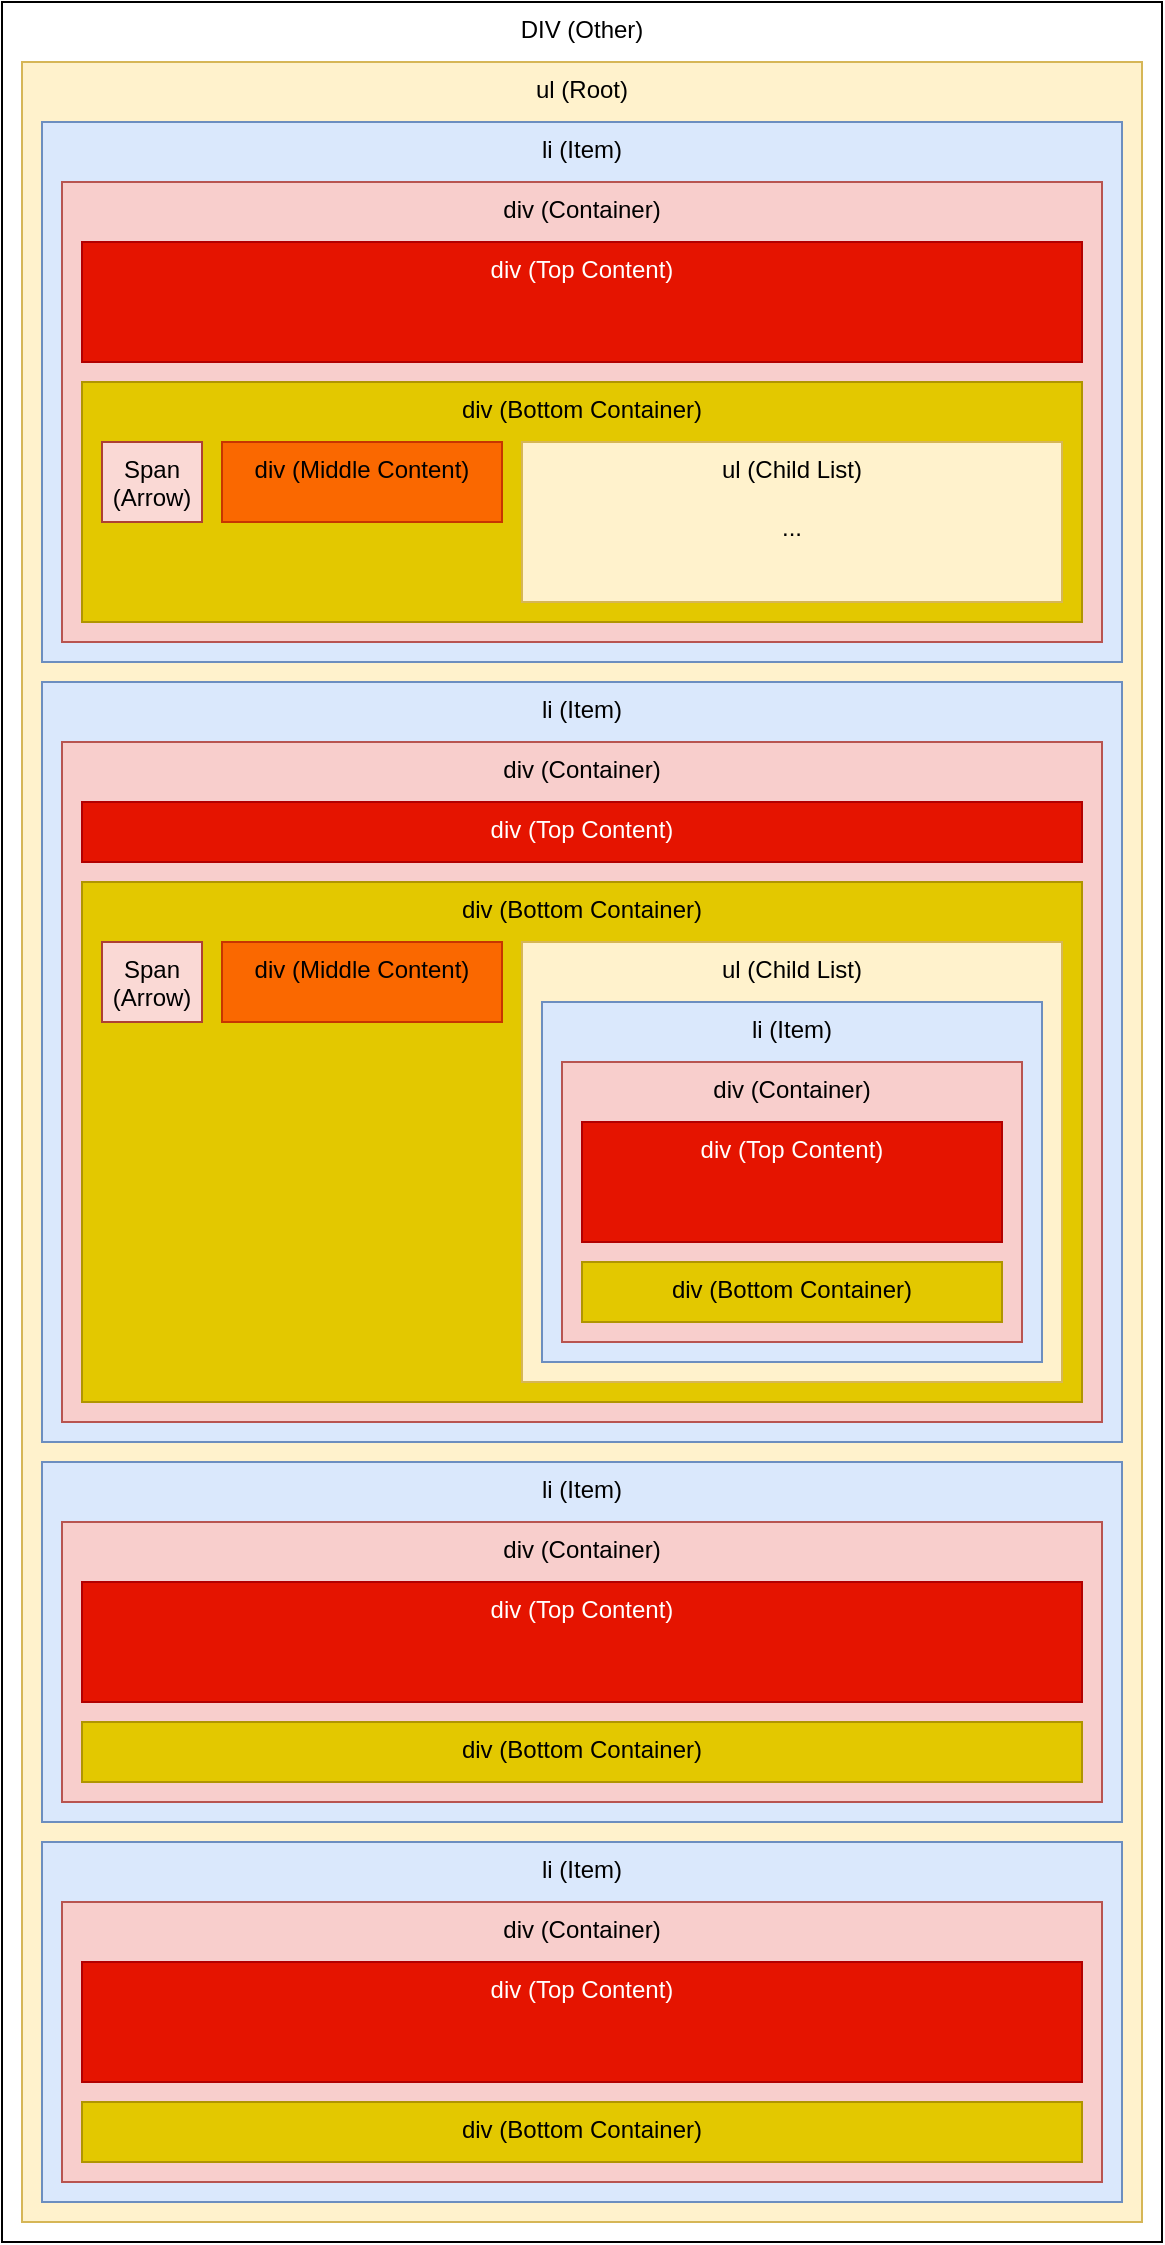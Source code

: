 <mxfile version="28.2.0">
  <diagram name="Page-1" id="AK3a5twELIAVau11sIWD">
    <mxGraphModel dx="2068" dy="1277" grid="1" gridSize="10" guides="1" tooltips="1" connect="1" arrows="1" fold="1" page="1" pageScale="1" pageWidth="1100" pageHeight="1700" math="0" shadow="0">
      <root>
        <mxCell id="0" />
        <mxCell id="1" parent="0" />
        <mxCell id="VbOD1t9Th4KI8vgEzOwT-1" value="DIV (Other)" style="rounded=0;whiteSpace=wrap;html=1;fillColor=default;verticalAlign=top;" vertex="1" parent="1">
          <mxGeometry x="290" y="20" width="580" height="1120" as="geometry" />
        </mxCell>
        <mxCell id="VbOD1t9Th4KI8vgEzOwT-2" value="ul (Root)" style="rounded=0;whiteSpace=wrap;html=1;fillColor=#fff2cc;verticalAlign=top;strokeColor=#d6b656;" vertex="1" parent="1">
          <mxGeometry x="300" y="50" width="560" height="1080" as="geometry" />
        </mxCell>
        <mxCell id="VbOD1t9Th4KI8vgEzOwT-3" value="li (Item)" style="rounded=0;whiteSpace=wrap;html=1;fillColor=#dae8fc;verticalAlign=top;strokeColor=#6c8ebf;" vertex="1" parent="1">
          <mxGeometry x="310" y="80" width="540" height="270" as="geometry" />
        </mxCell>
        <mxCell id="VbOD1t9Th4KI8vgEzOwT-8" value="div (Container)" style="rounded=0;whiteSpace=wrap;html=1;fillColor=#f8cecc;verticalAlign=top;strokeColor=#b85450;" vertex="1" parent="1">
          <mxGeometry x="320" y="110" width="520" height="230" as="geometry" />
        </mxCell>
        <mxCell id="VbOD1t9Th4KI8vgEzOwT-9" value="div (Top Content)" style="rounded=0;whiteSpace=wrap;html=1;fillColor=#e51400;verticalAlign=top;strokeColor=#B20000;fontColor=#ffffff;" vertex="1" parent="1">
          <mxGeometry x="330" y="140" width="500" height="60" as="geometry" />
        </mxCell>
        <mxCell id="VbOD1t9Th4KI8vgEzOwT-10" value="div (Bottom Container)" style="rounded=0;whiteSpace=wrap;html=1;fillColor=#e3c800;verticalAlign=top;fontColor=#000000;strokeColor=#B09500;" vertex="1" parent="1">
          <mxGeometry x="330" y="210" width="500" height="120" as="geometry" />
        </mxCell>
        <mxCell id="VbOD1t9Th4KI8vgEzOwT-11" value="Span (Arrow)" style="rounded=0;whiteSpace=wrap;html=1;fillColor=#fad9d5;verticalAlign=top;strokeColor=#ae4132;" vertex="1" parent="1">
          <mxGeometry x="340" y="240" width="50" height="40" as="geometry" />
        </mxCell>
        <mxCell id="VbOD1t9Th4KI8vgEzOwT-12" value="div (Middle Content)" style="rounded=0;whiteSpace=wrap;html=1;fillColor=#fa6800;verticalAlign=top;fontColor=#000000;strokeColor=#C73500;" vertex="1" parent="1">
          <mxGeometry x="400" y="240" width="140" height="40" as="geometry" />
        </mxCell>
        <mxCell id="VbOD1t9Th4KI8vgEzOwT-13" value="ul (Child List)&lt;div&gt;&lt;br&gt;&lt;/div&gt;&lt;div&gt;...&lt;/div&gt;" style="rounded=0;whiteSpace=wrap;html=1;fillColor=#fff2cc;verticalAlign=top;strokeColor=#d6b656;" vertex="1" parent="1">
          <mxGeometry x="550" y="240" width="270" height="80" as="geometry" />
        </mxCell>
        <mxCell id="VbOD1t9Th4KI8vgEzOwT-14" value="li (Item)" style="rounded=0;whiteSpace=wrap;html=1;fillColor=#dae8fc;verticalAlign=top;strokeColor=#6c8ebf;" vertex="1" parent="1">
          <mxGeometry x="310" y="360" width="540" height="380" as="geometry" />
        </mxCell>
        <mxCell id="VbOD1t9Th4KI8vgEzOwT-15" value="div (Container)" style="rounded=0;whiteSpace=wrap;html=1;fillColor=#f8cecc;verticalAlign=top;strokeColor=#b85450;" vertex="1" parent="1">
          <mxGeometry x="320" y="390" width="520" height="340" as="geometry" />
        </mxCell>
        <mxCell id="VbOD1t9Th4KI8vgEzOwT-16" value="div (Top Content)" style="rounded=0;whiteSpace=wrap;html=1;fillColor=#e51400;verticalAlign=top;fontColor=#ffffff;strokeColor=#B20000;" vertex="1" parent="1">
          <mxGeometry x="330" y="420" width="500" height="30" as="geometry" />
        </mxCell>
        <mxCell id="VbOD1t9Th4KI8vgEzOwT-17" value="div (Bottom Container)" style="rounded=0;whiteSpace=wrap;html=1;fillColor=#e3c800;verticalAlign=top;fontColor=#000000;strokeColor=#B09500;" vertex="1" parent="1">
          <mxGeometry x="330" y="460" width="500" height="260" as="geometry" />
        </mxCell>
        <mxCell id="VbOD1t9Th4KI8vgEzOwT-18" value="Span (Arrow)" style="rounded=0;whiteSpace=wrap;html=1;fillColor=#fad9d5;verticalAlign=top;strokeColor=#ae4132;" vertex="1" parent="1">
          <mxGeometry x="340" y="490" width="50" height="40" as="geometry" />
        </mxCell>
        <mxCell id="VbOD1t9Th4KI8vgEzOwT-19" value="div (Middle Content)" style="rounded=0;whiteSpace=wrap;html=1;fillColor=#fa6800;verticalAlign=top;fontColor=#000000;strokeColor=#C73500;" vertex="1" parent="1">
          <mxGeometry x="400" y="490" width="140" height="40" as="geometry" />
        </mxCell>
        <mxCell id="VbOD1t9Th4KI8vgEzOwT-20" value="ul (Child List)" style="rounded=0;whiteSpace=wrap;html=1;fillColor=#fff2cc;verticalAlign=top;strokeColor=#d6b656;" vertex="1" parent="1">
          <mxGeometry x="550" y="490" width="270" height="220" as="geometry" />
        </mxCell>
        <mxCell id="VbOD1t9Th4KI8vgEzOwT-24" value="li (Item)" style="rounded=0;whiteSpace=wrap;html=1;fillColor=#dae8fc;verticalAlign=top;strokeColor=#6c8ebf;" vertex="1" parent="1">
          <mxGeometry x="560" y="520" width="250" height="180" as="geometry" />
        </mxCell>
        <mxCell id="VbOD1t9Th4KI8vgEzOwT-25" value="div (Container)" style="rounded=0;whiteSpace=wrap;html=1;fillColor=#f8cecc;verticalAlign=top;strokeColor=#b85450;" vertex="1" parent="1">
          <mxGeometry x="570" y="550" width="230" height="140" as="geometry" />
        </mxCell>
        <mxCell id="VbOD1t9Th4KI8vgEzOwT-26" value="div (Bottom Container)" style="rounded=0;whiteSpace=wrap;html=1;fillColor=#e3c800;verticalAlign=top;fontColor=#000000;strokeColor=#B09500;" vertex="1" parent="1">
          <mxGeometry x="580" y="650" width="210" height="30" as="geometry" />
        </mxCell>
        <mxCell id="VbOD1t9Th4KI8vgEzOwT-27" value="div (Top Content)" style="rounded=0;whiteSpace=wrap;html=1;fillColor=#e51400;verticalAlign=top;fontColor=#ffffff;strokeColor=#B20000;" vertex="1" parent="1">
          <mxGeometry x="580" y="580" width="210" height="60" as="geometry" />
        </mxCell>
        <mxCell id="VbOD1t9Th4KI8vgEzOwT-28" value="li (Item)" style="rounded=0;whiteSpace=wrap;html=1;fillColor=#dae8fc;verticalAlign=top;strokeColor=#6c8ebf;" vertex="1" parent="1">
          <mxGeometry x="310" y="750" width="540" height="180" as="geometry" />
        </mxCell>
        <mxCell id="VbOD1t9Th4KI8vgEzOwT-29" value="div (Container)" style="rounded=0;whiteSpace=wrap;html=1;fillColor=#f8cecc;verticalAlign=top;strokeColor=#b85450;" vertex="1" parent="1">
          <mxGeometry x="320" y="780" width="520" height="140" as="geometry" />
        </mxCell>
        <mxCell id="VbOD1t9Th4KI8vgEzOwT-30" value="div (Bottom Container)" style="rounded=0;whiteSpace=wrap;html=1;fillColor=#e3c800;verticalAlign=top;fontColor=#000000;strokeColor=#B09500;" vertex="1" parent="1">
          <mxGeometry x="330" y="880" width="500" height="30" as="geometry" />
        </mxCell>
        <mxCell id="VbOD1t9Th4KI8vgEzOwT-31" value="div (Top Content)" style="rounded=0;whiteSpace=wrap;html=1;fillColor=#e51400;verticalAlign=top;fontColor=#ffffff;strokeColor=#B20000;" vertex="1" parent="1">
          <mxGeometry x="330" y="810" width="500" height="60" as="geometry" />
        </mxCell>
        <mxCell id="VbOD1t9Th4KI8vgEzOwT-32" value="li (Item)" style="rounded=0;whiteSpace=wrap;html=1;fillColor=#dae8fc;verticalAlign=top;strokeColor=#6c8ebf;" vertex="1" parent="1">
          <mxGeometry x="310" y="940" width="540" height="180" as="geometry" />
        </mxCell>
        <mxCell id="VbOD1t9Th4KI8vgEzOwT-33" value="div (Container)" style="rounded=0;whiteSpace=wrap;html=1;fillColor=#f8cecc;verticalAlign=top;strokeColor=#b85450;" vertex="1" parent="1">
          <mxGeometry x="320" y="970" width="520" height="140" as="geometry" />
        </mxCell>
        <mxCell id="VbOD1t9Th4KI8vgEzOwT-34" value="div (Bottom Container)" style="rounded=0;whiteSpace=wrap;html=1;fillColor=#e3c800;verticalAlign=top;fontColor=#000000;strokeColor=#B09500;" vertex="1" parent="1">
          <mxGeometry x="330" y="1070" width="500" height="30" as="geometry" />
        </mxCell>
        <mxCell id="VbOD1t9Th4KI8vgEzOwT-35" value="div (Top Content)" style="rounded=0;whiteSpace=wrap;html=1;fillColor=#e51400;verticalAlign=top;fontColor=#ffffff;strokeColor=#B20000;" vertex="1" parent="1">
          <mxGeometry x="330" y="1000" width="500" height="60" as="geometry" />
        </mxCell>
      </root>
    </mxGraphModel>
  </diagram>
</mxfile>
